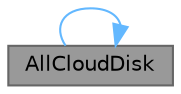 digraph "AllCloudDisk"
{
 // LATEX_PDF_SIZE
  bgcolor="transparent";
  edge [fontname=Helvetica,fontsize=10,labelfontname=Helvetica,labelfontsize=10];
  node [fontname=Helvetica,fontsize=10,shape=box,height=0.2,width=0.4];
  rankdir="RL";
  Node1 [id="Node000001",label="AllCloudDisk",height=0.2,width=0.4,color="gray40", fillcolor="grey60", style="filled", fontcolor="black",tooltip="构造函数，初始化云盘音乐界面"];
  Node1 -> Node1 [id="edge1_Node000001_Node000001",dir="back",color="steelblue1",style="solid",tooltip=" "];
}
